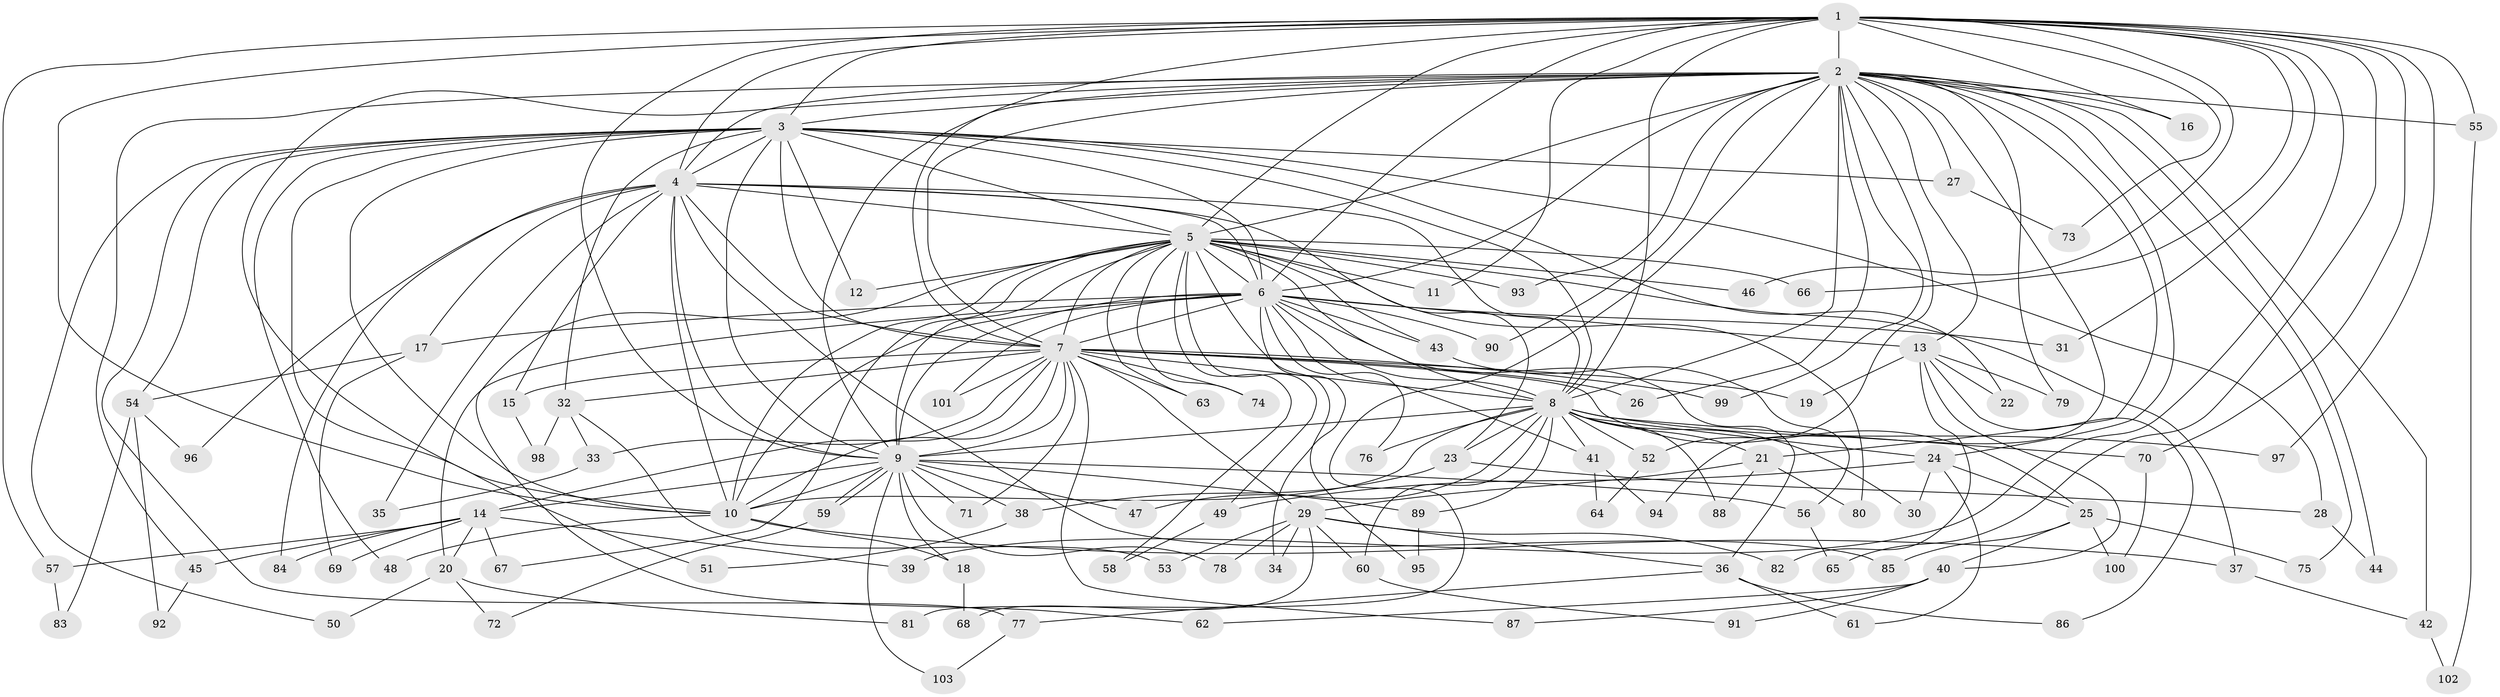 // coarse degree distribution, {2: 0.2619047619047619, 15: 0.047619047619047616, 5: 0.14285714285714285, 3: 0.21428571428571427, 21: 0.023809523809523808, 4: 0.07142857142857142, 14: 0.047619047619047616, 8: 0.023809523809523808, 7: 0.047619047619047616, 9: 0.023809523809523808, 18: 0.047619047619047616, 6: 0.023809523809523808, 17: 0.023809523809523808}
// Generated by graph-tools (version 1.1) at 2025/36/03/04/25 23:36:27]
// undirected, 103 vertices, 231 edges
graph export_dot {
  node [color=gray90,style=filled];
  1;
  2;
  3;
  4;
  5;
  6;
  7;
  8;
  9;
  10;
  11;
  12;
  13;
  14;
  15;
  16;
  17;
  18;
  19;
  20;
  21;
  22;
  23;
  24;
  25;
  26;
  27;
  28;
  29;
  30;
  31;
  32;
  33;
  34;
  35;
  36;
  37;
  38;
  39;
  40;
  41;
  42;
  43;
  44;
  45;
  46;
  47;
  48;
  49;
  50;
  51;
  52;
  53;
  54;
  55;
  56;
  57;
  58;
  59;
  60;
  61;
  62;
  63;
  64;
  65;
  66;
  67;
  68;
  69;
  70;
  71;
  72;
  73;
  74;
  75;
  76;
  77;
  78;
  79;
  80;
  81;
  82;
  83;
  84;
  85;
  86;
  87;
  88;
  89;
  90;
  91;
  92;
  93;
  94;
  95;
  96;
  97;
  98;
  99;
  100;
  101;
  102;
  103;
  1 -- 2;
  1 -- 3;
  1 -- 4;
  1 -- 5;
  1 -- 6;
  1 -- 7;
  1 -- 8;
  1 -- 9;
  1 -- 10;
  1 -- 11;
  1 -- 16;
  1 -- 31;
  1 -- 39;
  1 -- 46;
  1 -- 55;
  1 -- 57;
  1 -- 65;
  1 -- 66;
  1 -- 70;
  1 -- 73;
  1 -- 97;
  2 -- 3;
  2 -- 4;
  2 -- 5;
  2 -- 6;
  2 -- 7;
  2 -- 8;
  2 -- 9;
  2 -- 10;
  2 -- 13;
  2 -- 16;
  2 -- 21;
  2 -- 24;
  2 -- 26;
  2 -- 27;
  2 -- 42;
  2 -- 44;
  2 -- 45;
  2 -- 52;
  2 -- 55;
  2 -- 75;
  2 -- 79;
  2 -- 81;
  2 -- 90;
  2 -- 93;
  2 -- 94;
  2 -- 99;
  3 -- 4;
  3 -- 5;
  3 -- 6;
  3 -- 7;
  3 -- 8;
  3 -- 9;
  3 -- 10;
  3 -- 12;
  3 -- 22;
  3 -- 27;
  3 -- 28;
  3 -- 32;
  3 -- 48;
  3 -- 50;
  3 -- 51;
  3 -- 54;
  3 -- 77;
  4 -- 5;
  4 -- 6;
  4 -- 7;
  4 -- 8;
  4 -- 9;
  4 -- 10;
  4 -- 15;
  4 -- 17;
  4 -- 23;
  4 -- 35;
  4 -- 84;
  4 -- 85;
  4 -- 96;
  5 -- 6;
  5 -- 7;
  5 -- 8;
  5 -- 9;
  5 -- 10;
  5 -- 11;
  5 -- 12;
  5 -- 37;
  5 -- 43;
  5 -- 46;
  5 -- 49;
  5 -- 58;
  5 -- 62;
  5 -- 63;
  5 -- 66;
  5 -- 67;
  5 -- 74;
  5 -- 80;
  5 -- 93;
  5 -- 95;
  6 -- 7;
  6 -- 8;
  6 -- 9;
  6 -- 10;
  6 -- 13;
  6 -- 17;
  6 -- 20;
  6 -- 31;
  6 -- 34;
  6 -- 36;
  6 -- 41;
  6 -- 43;
  6 -- 76;
  6 -- 90;
  6 -- 101;
  7 -- 8;
  7 -- 9;
  7 -- 10;
  7 -- 14;
  7 -- 15;
  7 -- 19;
  7 -- 25;
  7 -- 26;
  7 -- 29;
  7 -- 32;
  7 -- 33;
  7 -- 63;
  7 -- 71;
  7 -- 74;
  7 -- 87;
  7 -- 99;
  7 -- 101;
  8 -- 9;
  8 -- 10;
  8 -- 21;
  8 -- 23;
  8 -- 24;
  8 -- 30;
  8 -- 41;
  8 -- 47;
  8 -- 52;
  8 -- 60;
  8 -- 70;
  8 -- 76;
  8 -- 88;
  8 -- 89;
  8 -- 97;
  9 -- 10;
  9 -- 14;
  9 -- 18;
  9 -- 38;
  9 -- 47;
  9 -- 56;
  9 -- 59;
  9 -- 59;
  9 -- 71;
  9 -- 78;
  9 -- 89;
  9 -- 103;
  10 -- 18;
  10 -- 37;
  10 -- 48;
  13 -- 19;
  13 -- 22;
  13 -- 40;
  13 -- 79;
  13 -- 82;
  13 -- 86;
  14 -- 20;
  14 -- 39;
  14 -- 45;
  14 -- 57;
  14 -- 67;
  14 -- 69;
  14 -- 84;
  15 -- 98;
  17 -- 54;
  17 -- 69;
  18 -- 68;
  20 -- 50;
  20 -- 72;
  20 -- 81;
  21 -- 29;
  21 -- 80;
  21 -- 88;
  23 -- 28;
  23 -- 38;
  24 -- 25;
  24 -- 30;
  24 -- 49;
  24 -- 61;
  25 -- 40;
  25 -- 75;
  25 -- 85;
  25 -- 100;
  27 -- 73;
  28 -- 44;
  29 -- 34;
  29 -- 36;
  29 -- 53;
  29 -- 60;
  29 -- 68;
  29 -- 78;
  29 -- 82;
  32 -- 33;
  32 -- 53;
  32 -- 98;
  33 -- 35;
  36 -- 61;
  36 -- 77;
  36 -- 86;
  37 -- 42;
  38 -- 51;
  40 -- 62;
  40 -- 87;
  40 -- 91;
  41 -- 64;
  41 -- 94;
  42 -- 102;
  43 -- 56;
  45 -- 92;
  49 -- 58;
  52 -- 64;
  54 -- 83;
  54 -- 92;
  54 -- 96;
  55 -- 102;
  56 -- 65;
  57 -- 83;
  59 -- 72;
  60 -- 91;
  70 -- 100;
  77 -- 103;
  89 -- 95;
}
